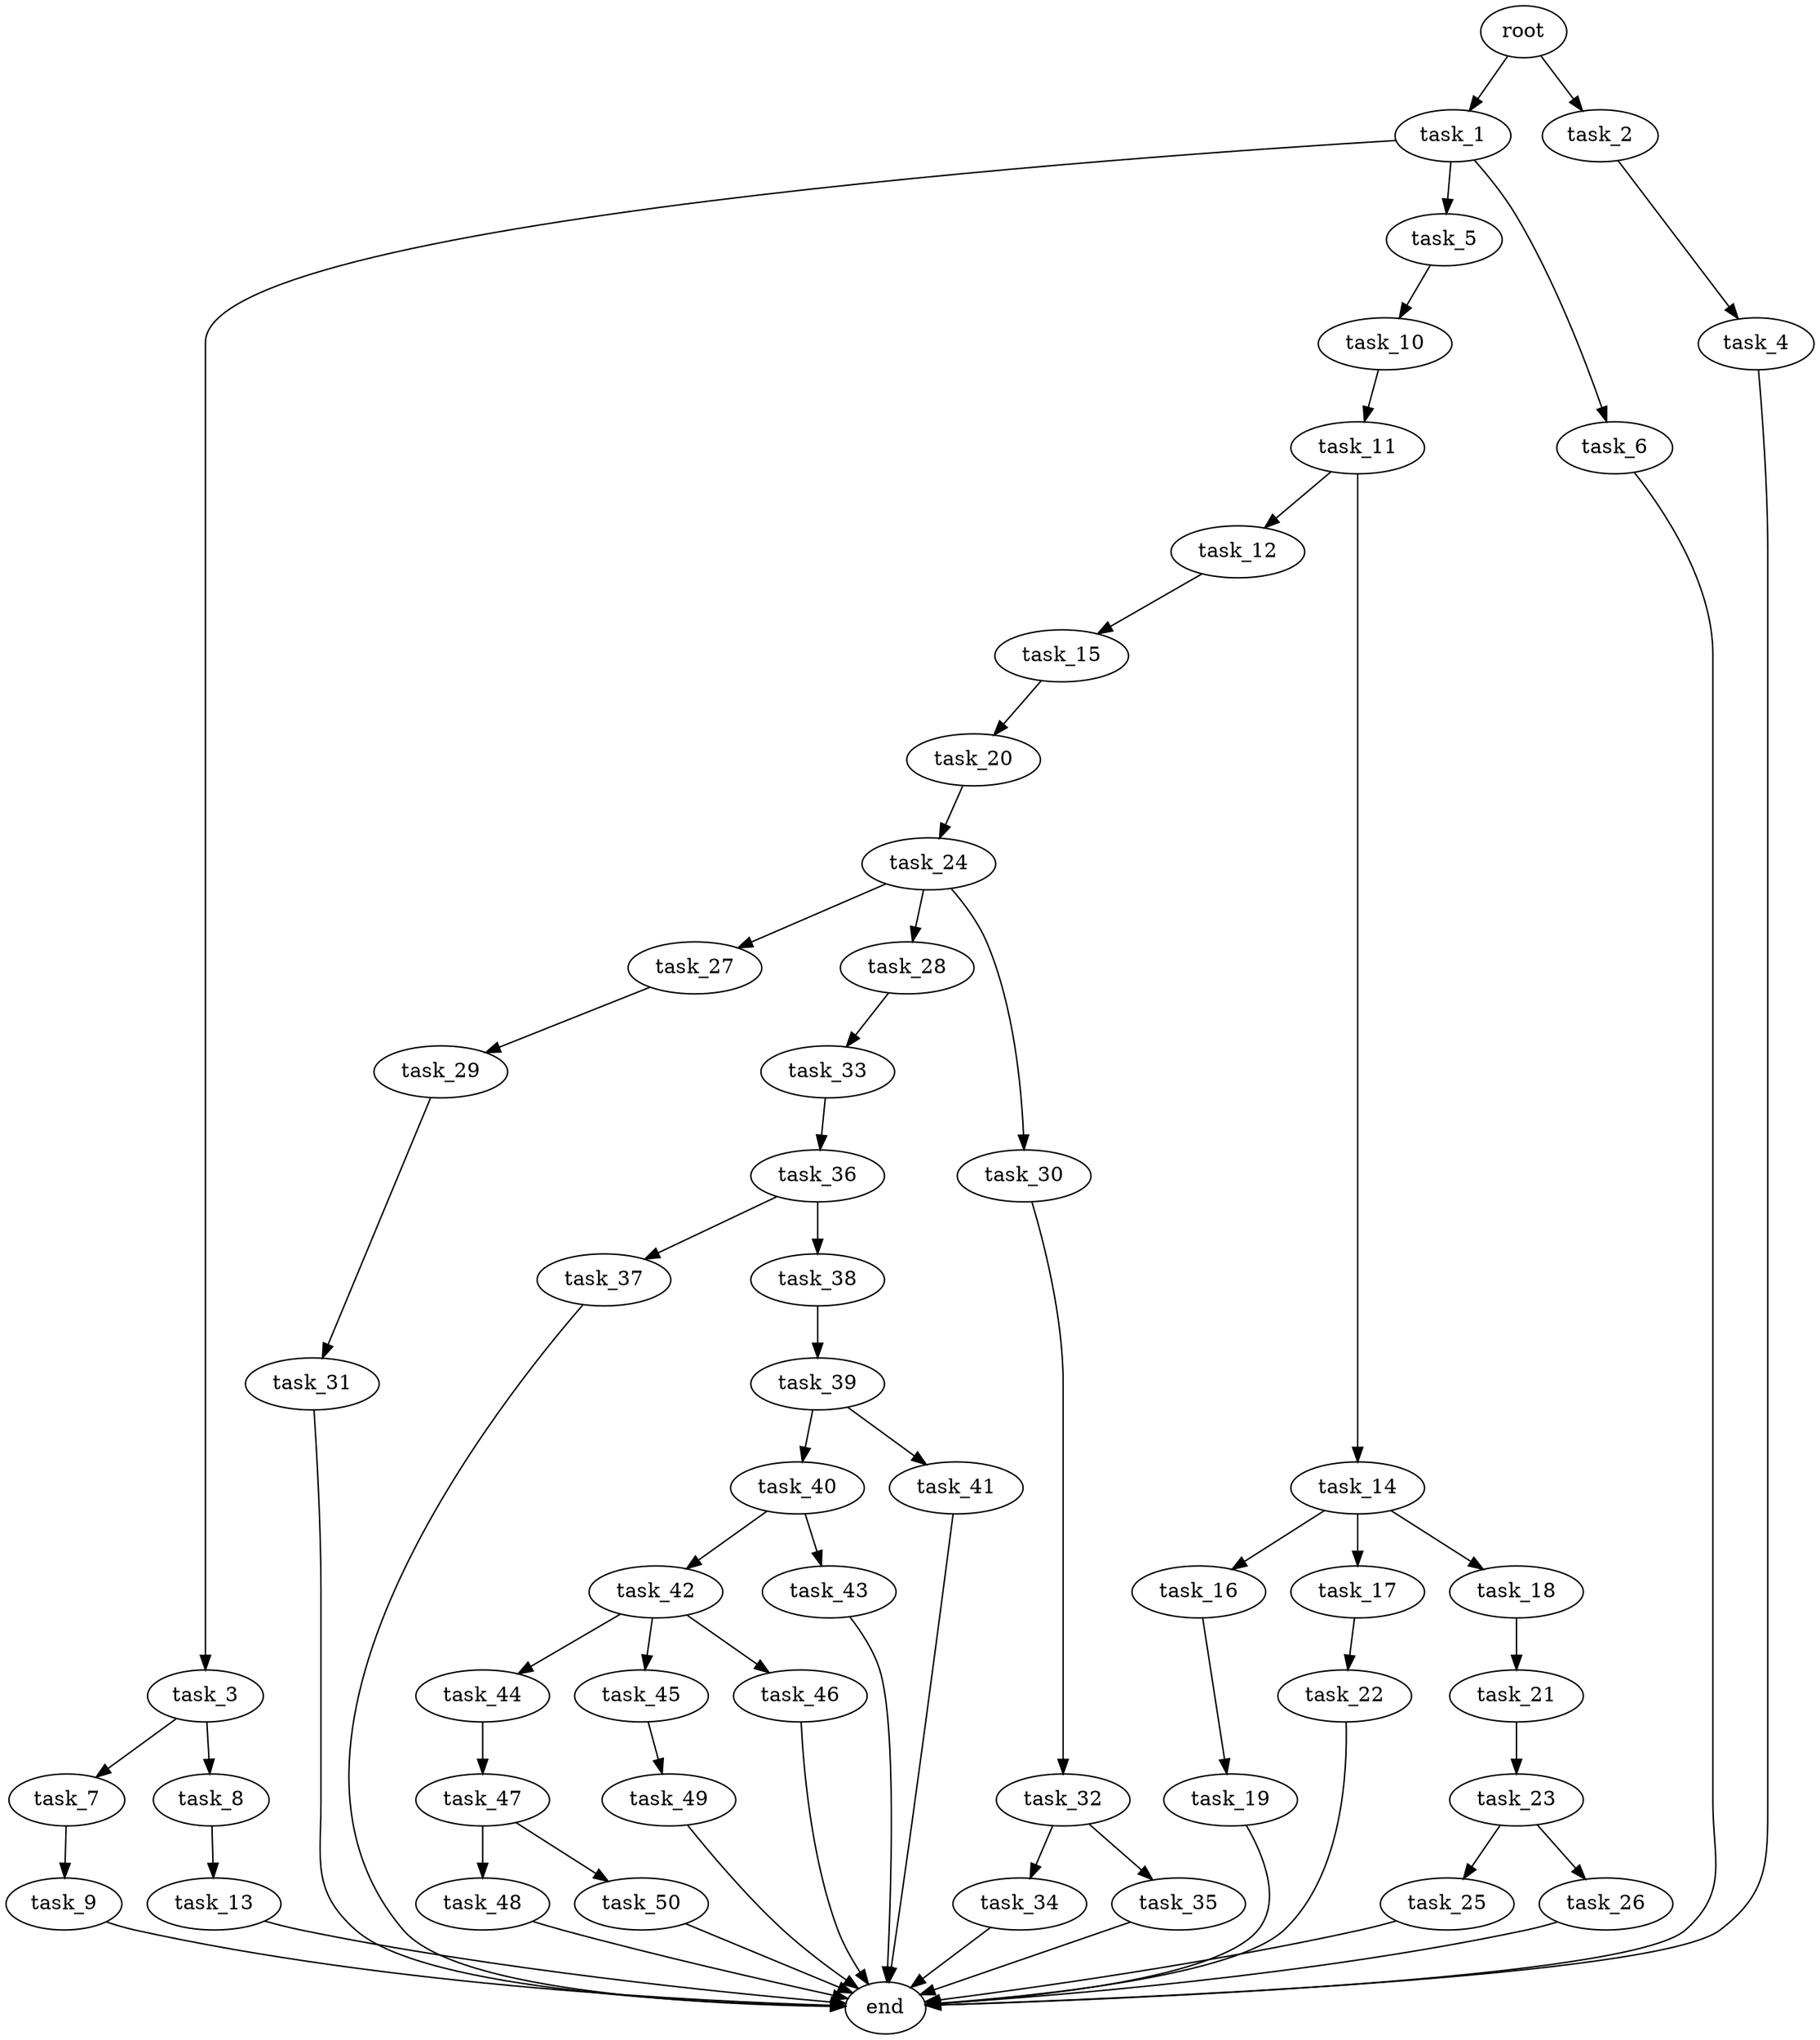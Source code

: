 digraph G {
  root [size="0.000000e+00"];
  task_1 [size="9.932617e+10"];
  task_2 [size="7.587695e+10"];
  task_3 [size="5.363492e+10"];
  task_4 [size="1.603961e+10"];
  task_5 [size="4.786851e+10"];
  task_6 [size="5.240530e+10"];
  task_7 [size="1.213032e+09"];
  task_8 [size="9.492515e+10"];
  task_9 [size="7.145642e+10"];
  task_10 [size="1.566773e+10"];
  task_11 [size="1.877424e+08"];
  task_12 [size="6.383547e+10"];
  task_13 [size="5.540204e+10"];
  task_14 [size="6.732622e+10"];
  task_15 [size="9.436452e+10"];
  task_16 [size="2.904541e+10"];
  task_17 [size="1.544224e+10"];
  task_18 [size="1.932361e+10"];
  task_19 [size="2.108573e+10"];
  task_20 [size="4.200330e+10"];
  task_21 [size="1.784084e+09"];
  task_22 [size="5.158135e+10"];
  task_23 [size="7.271790e+10"];
  task_24 [size="7.119496e+10"];
  task_25 [size="2.887544e+09"];
  task_26 [size="5.335139e+10"];
  task_27 [size="4.981190e+09"];
  task_28 [size="4.004023e+10"];
  task_29 [size="4.435003e+10"];
  task_30 [size="8.843195e+10"];
  task_31 [size="7.602590e+10"];
  task_32 [size="5.840299e+10"];
  task_33 [size="9.886468e+10"];
  task_34 [size="3.712912e+10"];
  task_35 [size="6.415791e+10"];
  task_36 [size="3.467448e+10"];
  task_37 [size="2.841272e+10"];
  task_38 [size="5.486698e+10"];
  task_39 [size="4.117149e+10"];
  task_40 [size="8.917096e+10"];
  task_41 [size="2.602863e+10"];
  task_42 [size="4.808579e+10"];
  task_43 [size="5.643422e+10"];
  task_44 [size="9.438249e+10"];
  task_45 [size="3.789803e+10"];
  task_46 [size="5.151507e+10"];
  task_47 [size="4.179145e+10"];
  task_48 [size="3.726370e+10"];
  task_49 [size="8.684105e+10"];
  task_50 [size="3.376925e+10"];
  end [size="0.000000e+00"];

  root -> task_1 [size="1.000000e-12"];
  root -> task_2 [size="1.000000e-12"];
  task_1 -> task_3 [size="5.363492e+08"];
  task_1 -> task_5 [size="4.786851e+08"];
  task_1 -> task_6 [size="5.240530e+08"];
  task_2 -> task_4 [size="1.603961e+08"];
  task_3 -> task_7 [size="1.213032e+07"];
  task_3 -> task_8 [size="9.492515e+08"];
  task_4 -> end [size="1.000000e-12"];
  task_5 -> task_10 [size="1.566773e+08"];
  task_6 -> end [size="1.000000e-12"];
  task_7 -> task_9 [size="7.145642e+08"];
  task_8 -> task_13 [size="5.540204e+08"];
  task_9 -> end [size="1.000000e-12"];
  task_10 -> task_11 [size="1.877424e+06"];
  task_11 -> task_12 [size="6.383547e+08"];
  task_11 -> task_14 [size="6.732622e+08"];
  task_12 -> task_15 [size="9.436452e+08"];
  task_13 -> end [size="1.000000e-12"];
  task_14 -> task_16 [size="2.904541e+08"];
  task_14 -> task_17 [size="1.544224e+08"];
  task_14 -> task_18 [size="1.932361e+08"];
  task_15 -> task_20 [size="4.200330e+08"];
  task_16 -> task_19 [size="2.108573e+08"];
  task_17 -> task_22 [size="5.158135e+08"];
  task_18 -> task_21 [size="1.784084e+07"];
  task_19 -> end [size="1.000000e-12"];
  task_20 -> task_24 [size="7.119496e+08"];
  task_21 -> task_23 [size="7.271790e+08"];
  task_22 -> end [size="1.000000e-12"];
  task_23 -> task_25 [size="2.887544e+07"];
  task_23 -> task_26 [size="5.335139e+08"];
  task_24 -> task_27 [size="4.981190e+07"];
  task_24 -> task_28 [size="4.004023e+08"];
  task_24 -> task_30 [size="8.843195e+08"];
  task_25 -> end [size="1.000000e-12"];
  task_26 -> end [size="1.000000e-12"];
  task_27 -> task_29 [size="4.435003e+08"];
  task_28 -> task_33 [size="9.886468e+08"];
  task_29 -> task_31 [size="7.602590e+08"];
  task_30 -> task_32 [size="5.840299e+08"];
  task_31 -> end [size="1.000000e-12"];
  task_32 -> task_34 [size="3.712912e+08"];
  task_32 -> task_35 [size="6.415791e+08"];
  task_33 -> task_36 [size="3.467448e+08"];
  task_34 -> end [size="1.000000e-12"];
  task_35 -> end [size="1.000000e-12"];
  task_36 -> task_37 [size="2.841272e+08"];
  task_36 -> task_38 [size="5.486698e+08"];
  task_37 -> end [size="1.000000e-12"];
  task_38 -> task_39 [size="4.117149e+08"];
  task_39 -> task_40 [size="8.917096e+08"];
  task_39 -> task_41 [size="2.602863e+08"];
  task_40 -> task_42 [size="4.808579e+08"];
  task_40 -> task_43 [size="5.643422e+08"];
  task_41 -> end [size="1.000000e-12"];
  task_42 -> task_44 [size="9.438249e+08"];
  task_42 -> task_45 [size="3.789803e+08"];
  task_42 -> task_46 [size="5.151507e+08"];
  task_43 -> end [size="1.000000e-12"];
  task_44 -> task_47 [size="4.179145e+08"];
  task_45 -> task_49 [size="8.684105e+08"];
  task_46 -> end [size="1.000000e-12"];
  task_47 -> task_48 [size="3.726370e+08"];
  task_47 -> task_50 [size="3.376925e+08"];
  task_48 -> end [size="1.000000e-12"];
  task_49 -> end [size="1.000000e-12"];
  task_50 -> end [size="1.000000e-12"];
}
